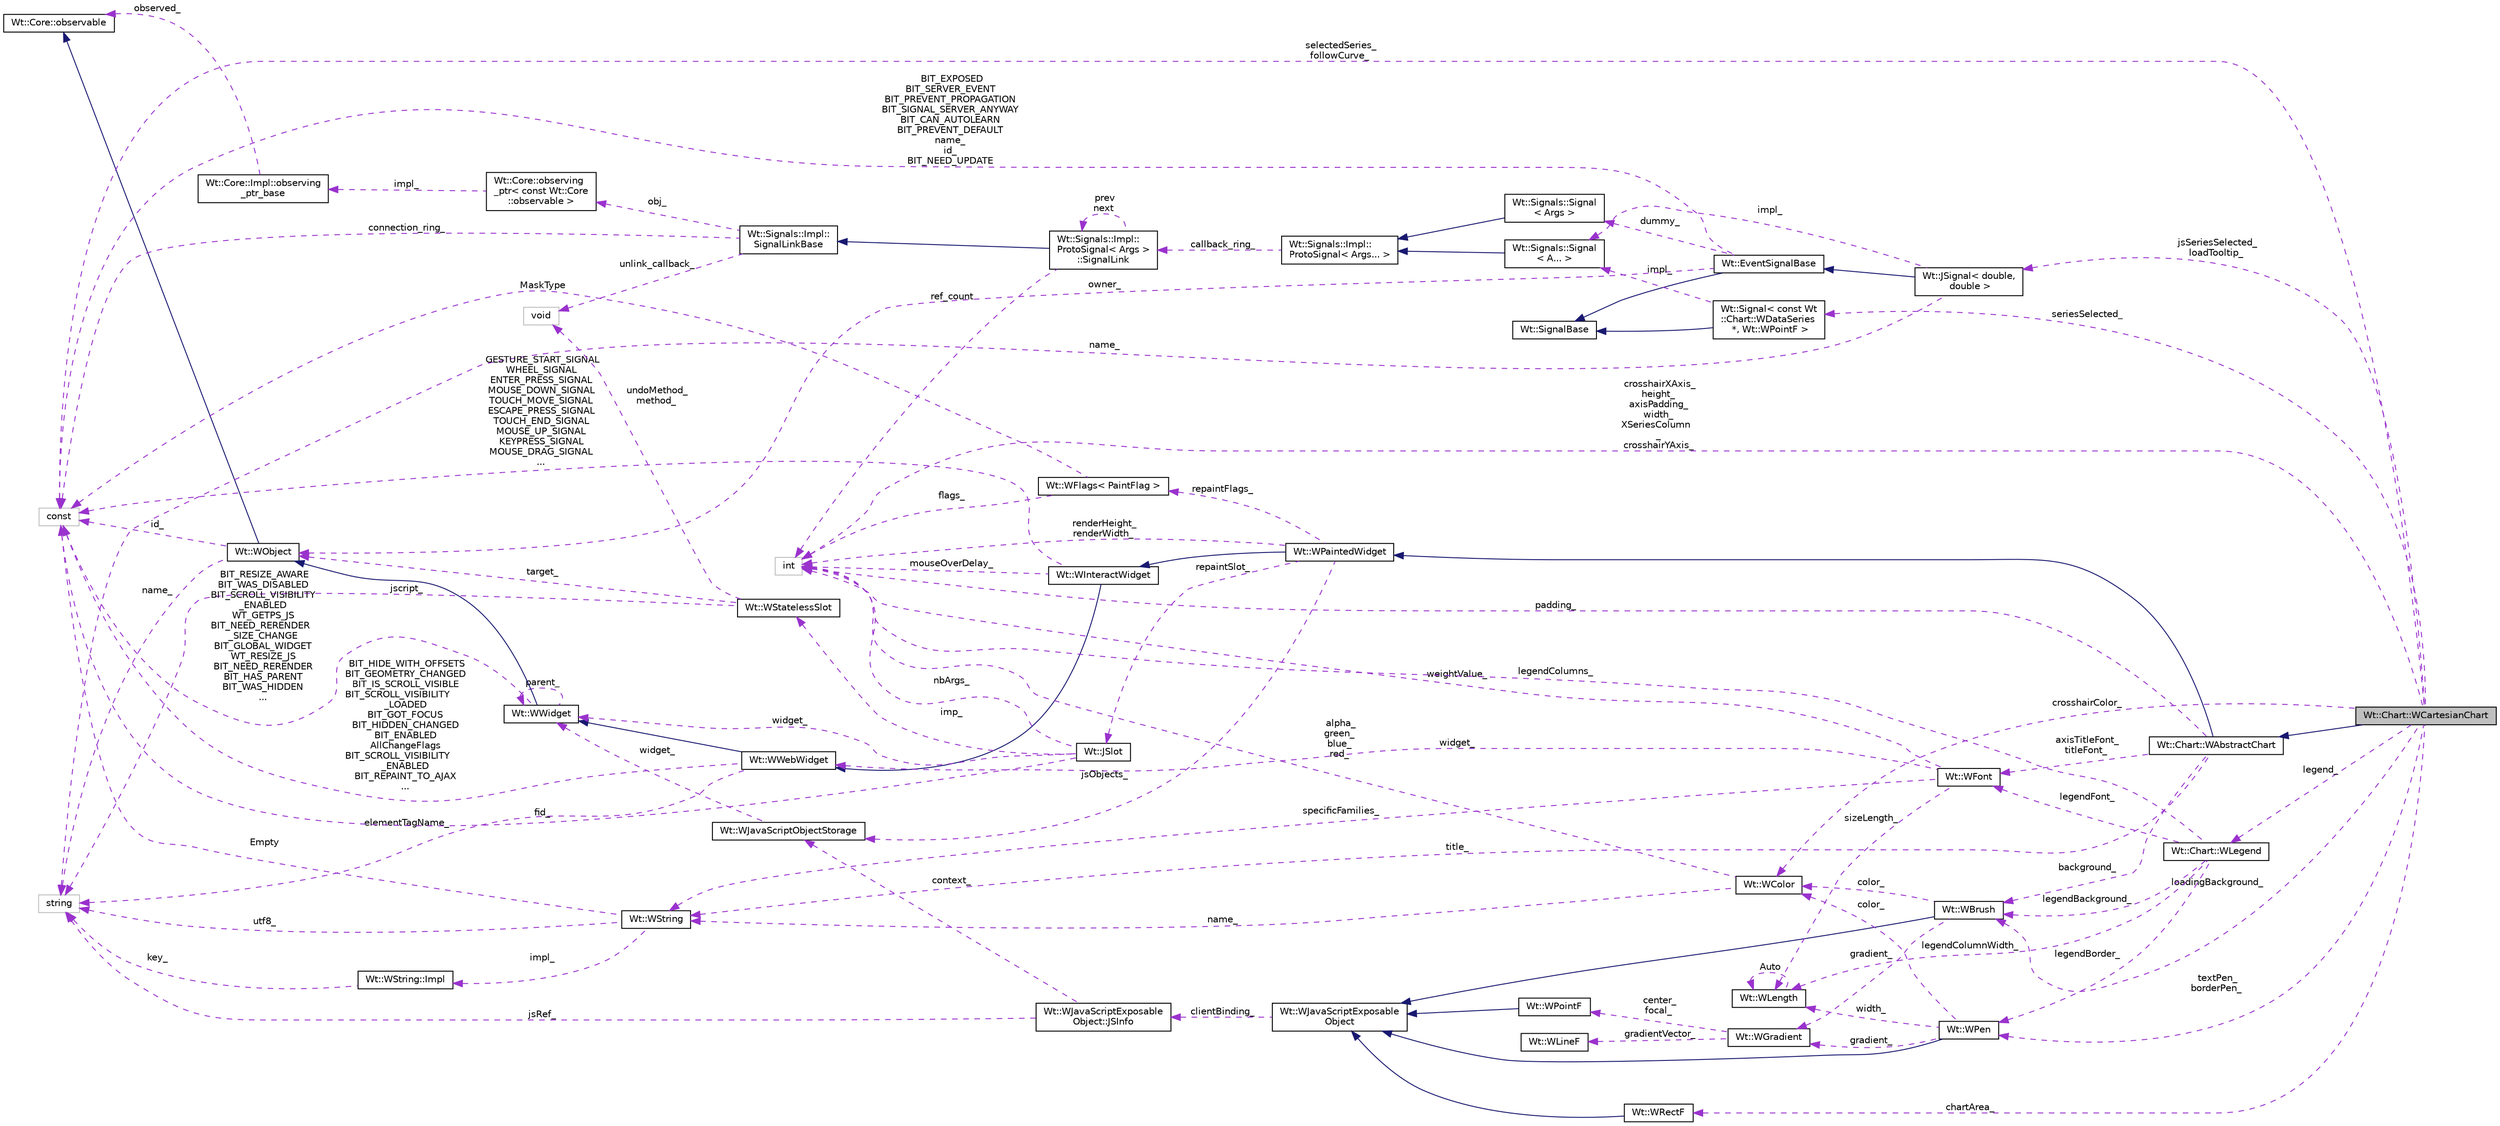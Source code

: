 digraph "Wt::Chart::WCartesianChart"
{
 // LATEX_PDF_SIZE
  edge [fontname="Helvetica",fontsize="10",labelfontname="Helvetica",labelfontsize="10"];
  node [fontname="Helvetica",fontsize="10",shape=record];
  rankdir="LR";
  Node1 [label="Wt::Chart::WCartesianChart",height=0.2,width=0.4,color="black", fillcolor="grey75", style="filled", fontcolor="black",tooltip="A cartesian chart."];
  Node2 -> Node1 [dir="back",color="midnightblue",fontsize="10",style="solid",fontname="Helvetica"];
  Node2 [label="Wt::Chart::WAbstractChart",height=0.2,width=0.4,color="black", fillcolor="white", style="filled",URL="$classWt_1_1Chart_1_1WAbstractChart.html",tooltip="Abstract base class for MVC-based charts."];
  Node3 -> Node2 [dir="back",color="midnightblue",fontsize="10",style="solid",fontname="Helvetica"];
  Node3 [label="Wt::WPaintedWidget",height=0.2,width=0.4,color="black", fillcolor="white", style="filled",URL="$classWt_1_1WPaintedWidget.html",tooltip="A widget that is painted using vector graphics."];
  Node4 -> Node3 [dir="back",color="midnightblue",fontsize="10",style="solid",fontname="Helvetica"];
  Node4 [label="Wt::WInteractWidget",height=0.2,width=0.4,color="black", fillcolor="white", style="filled",URL="$classWt_1_1WInteractWidget.html",tooltip="An abstract widget that can receive user-interface interaction."];
  Node5 -> Node4 [dir="back",color="midnightblue",fontsize="10",style="solid",fontname="Helvetica"];
  Node5 [label="Wt::WWebWidget",height=0.2,width=0.4,color="black", fillcolor="white", style="filled",URL="$classWt_1_1WWebWidget.html",tooltip="A base class for widgets with an HTML counterpart."];
  Node6 -> Node5 [dir="back",color="midnightblue",fontsize="10",style="solid",fontname="Helvetica"];
  Node6 [label="Wt::WWidget",height=0.2,width=0.4,color="black", fillcolor="white", style="filled",URL="$classWt_1_1WWidget.html",tooltip="The abstract base class for a user-interface component."];
  Node7 -> Node6 [dir="back",color="midnightblue",fontsize="10",style="solid",fontname="Helvetica"];
  Node7 [label="Wt::WObject",height=0.2,width=0.4,color="black", fillcolor="white", style="filled",URL="$classWt_1_1WObject.html",tooltip="A base class for objects that participate in the signal/slot system."];
  Node8 -> Node7 [dir="back",color="midnightblue",fontsize="10",style="solid",fontname="Helvetica"];
  Node8 [label="Wt::Core::observable",height=0.2,width=0.4,color="black", fillcolor="white", style="filled",URL="$classWt_1_1Core_1_1observable.html",tooltip="A base class for objects whose life-time can be tracked."];
  Node9 -> Node7 [dir="back",color="darkorchid3",fontsize="10",style="dashed",label=" name_" ,fontname="Helvetica"];
  Node9 [label="string",height=0.2,width=0.4,color="grey75", fillcolor="white", style="filled",tooltip=" "];
  Node10 -> Node7 [dir="back",color="darkorchid3",fontsize="10",style="dashed",label=" id_" ,fontname="Helvetica"];
  Node10 [label="const",height=0.2,width=0.4,color="grey75", fillcolor="white", style="filled",tooltip=" "];
  Node6 -> Node6 [dir="back",color="darkorchid3",fontsize="10",style="dashed",label=" parent_" ,fontname="Helvetica"];
  Node10 -> Node6 [dir="back",color="darkorchid3",fontsize="10",style="dashed",label=" BIT_RESIZE_AWARE\nBIT_WAS_DISABLED\nBIT_SCROLL_VISIBILITY\l_ENABLED\nWT_GETPS_JS\nBIT_NEED_RERENDER\l_SIZE_CHANGE\nBIT_GLOBAL_WIDGET\nWT_RESIZE_JS\nBIT_NEED_RERENDER\nBIT_HAS_PARENT\nBIT_WAS_HIDDEN\n..." ,fontname="Helvetica"];
  Node9 -> Node5 [dir="back",color="darkorchid3",fontsize="10",style="dashed",label=" elementTagName_" ,fontname="Helvetica"];
  Node10 -> Node5 [dir="back",color="darkorchid3",fontsize="10",style="dashed",label=" BIT_HIDE_WITH_OFFSETS\nBIT_GEOMETRY_CHANGED\nBIT_IS_SCROLL_VISIBLE\nBIT_SCROLL_VISIBILITY\l_LOADED\nBIT_GOT_FOCUS\nBIT_HIDDEN_CHANGED\nBIT_ENABLED\nAllChangeFlags\nBIT_SCROLL_VISIBILITY\l_ENABLED\nBIT_REPAINT_TO_AJAX\n..." ,fontname="Helvetica"];
  Node11 -> Node4 [dir="back",color="darkorchid3",fontsize="10",style="dashed",label=" mouseOverDelay_" ,fontname="Helvetica"];
  Node11 [label="int",height=0.2,width=0.4,color="grey75", fillcolor="white", style="filled",tooltip=" "];
  Node10 -> Node4 [dir="back",color="darkorchid3",fontsize="10",style="dashed",label=" GESTURE_START_SIGNAL\nWHEEL_SIGNAL\nENTER_PRESS_SIGNAL\nMOUSE_DOWN_SIGNAL\nTOUCH_MOVE_SIGNAL\nESCAPE_PRESS_SIGNAL\nTOUCH_END_SIGNAL\nMOUSE_UP_SIGNAL\nKEYPRESS_SIGNAL\nMOUSE_DRAG_SIGNAL\n..." ,fontname="Helvetica"];
  Node12 -> Node3 [dir="back",color="darkorchid3",fontsize="10",style="dashed",label=" repaintSlot_" ,fontname="Helvetica"];
  Node12 [label="Wt::JSlot",height=0.2,width=0.4,color="black", fillcolor="white", style="filled",URL="$classWt_1_1JSlot.html",tooltip="A slot that is only implemented in client side JavaScript code."];
  Node13 -> Node12 [dir="back",color="darkorchid3",fontsize="10",style="dashed",label=" imp_" ,fontname="Helvetica"];
  Node13 [label="Wt::WStatelessSlot",height=0.2,width=0.4,color="black", fillcolor="white", style="filled",URL="$classWt_1_1WStatelessSlot.html",tooltip=" "];
  Node7 -> Node13 [dir="back",color="darkorchid3",fontsize="10",style="dashed",label=" target_" ,fontname="Helvetica"];
  Node14 -> Node13 [dir="back",color="darkorchid3",fontsize="10",style="dashed",label=" undoMethod_\nmethod_" ,fontname="Helvetica"];
  Node14 [label="void",height=0.2,width=0.4,color="grey75", fillcolor="white", style="filled",tooltip=" "];
  Node9 -> Node13 [dir="back",color="darkorchid3",fontsize="10",style="dashed",label=" jscript_" ,fontname="Helvetica"];
  Node11 -> Node12 [dir="back",color="darkorchid3",fontsize="10",style="dashed",label=" nbArgs_" ,fontname="Helvetica"];
  Node6 -> Node12 [dir="back",color="darkorchid3",fontsize="10",style="dashed",label=" widget_" ,fontname="Helvetica"];
  Node10 -> Node12 [dir="back",color="darkorchid3",fontsize="10",style="dashed",label=" fid_" ,fontname="Helvetica"];
  Node11 -> Node3 [dir="back",color="darkorchid3",fontsize="10",style="dashed",label=" renderHeight_\nrenderWidth_" ,fontname="Helvetica"];
  Node15 -> Node3 [dir="back",color="darkorchid3",fontsize="10",style="dashed",label=" repaintFlags_" ,fontname="Helvetica"];
  Node15 [label="Wt::WFlags\< PaintFlag \>",height=0.2,width=0.4,color="black", fillcolor="white", style="filled",URL="$classWt_1_1WFlags.html",tooltip=" "];
  Node11 -> Node15 [dir="back",color="darkorchid3",fontsize="10",style="dashed",label=" flags_" ,fontname="Helvetica"];
  Node10 -> Node15 [dir="back",color="darkorchid3",fontsize="10",style="dashed",label=" MaskType" ,fontname="Helvetica"];
  Node16 -> Node3 [dir="back",color="darkorchid3",fontsize="10",style="dashed",label=" jsObjects_" ,fontname="Helvetica"];
  Node16 [label="Wt::WJavaScriptObjectStorage",height=0.2,width=0.4,color="black", fillcolor="white", style="filled",URL="$classWt_1_1WJavaScriptObjectStorage.html",tooltip=" "];
  Node6 -> Node16 [dir="back",color="darkorchid3",fontsize="10",style="dashed",label=" widget_" ,fontname="Helvetica"];
  Node17 -> Node2 [dir="back",color="darkorchid3",fontsize="10",style="dashed",label=" title_" ,fontname="Helvetica"];
  Node17 [label="Wt::WString",height=0.2,width=0.4,color="black", fillcolor="white", style="filled",URL="$classWt_1_1WString.html",tooltip="A value class which describes a locale-aware unicode string."];
  Node18 -> Node17 [dir="back",color="darkorchid3",fontsize="10",style="dashed",label=" impl_" ,fontname="Helvetica"];
  Node18 [label="Wt::WString::Impl",height=0.2,width=0.4,color="black", fillcolor="white", style="filled",URL="$structWt_1_1WString_1_1Impl.html",tooltip=" "];
  Node9 -> Node18 [dir="back",color="darkorchid3",fontsize="10",style="dashed",label=" key_" ,fontname="Helvetica"];
  Node9 -> Node17 [dir="back",color="darkorchid3",fontsize="10",style="dashed",label=" utf8_" ,fontname="Helvetica"];
  Node10 -> Node17 [dir="back",color="darkorchid3",fontsize="10",style="dashed",label=" Empty" ,fontname="Helvetica"];
  Node19 -> Node2 [dir="back",color="darkorchid3",fontsize="10",style="dashed",label=" background_" ,fontname="Helvetica"];
  Node19 [label="Wt::WBrush",height=0.2,width=0.4,color="black", fillcolor="white", style="filled",URL="$classWt_1_1WBrush.html",tooltip="A value class that defines the style for filling a path."];
  Node20 -> Node19 [dir="back",color="midnightblue",fontsize="10",style="solid",fontname="Helvetica"];
  Node20 [label="Wt::WJavaScriptExposable\lObject",height=0.2,width=0.4,color="black", fillcolor="white", style="filled",URL="$classWt_1_1WJavaScriptExposableObject.html",tooltip="A JavaScript exposable object."];
  Node21 -> Node20 [dir="back",color="darkorchid3",fontsize="10",style="dashed",label=" clientBinding_" ,fontname="Helvetica"];
  Node21 [label="Wt::WJavaScriptExposable\lObject::JSInfo",height=0.2,width=0.4,color="black", fillcolor="white", style="filled",URL="$structWt_1_1WJavaScriptExposableObject_1_1JSInfo.html",tooltip=" "];
  Node9 -> Node21 [dir="back",color="darkorchid3",fontsize="10",style="dashed",label=" jsRef_" ,fontname="Helvetica"];
  Node16 -> Node21 [dir="back",color="darkorchid3",fontsize="10",style="dashed",label=" context_" ,fontname="Helvetica"];
  Node22 -> Node19 [dir="back",color="darkorchid3",fontsize="10",style="dashed",label=" color_" ,fontname="Helvetica"];
  Node22 [label="Wt::WColor",height=0.2,width=0.4,color="black", fillcolor="white", style="filled",URL="$classWt_1_1WColor.html",tooltip="A value class that defines a color."];
  Node17 -> Node22 [dir="back",color="darkorchid3",fontsize="10",style="dashed",label=" name_" ,fontname="Helvetica"];
  Node11 -> Node22 [dir="back",color="darkorchid3",fontsize="10",style="dashed",label=" alpha_\ngreen_\nblue_\nred_" ,fontname="Helvetica"];
  Node23 -> Node19 [dir="back",color="darkorchid3",fontsize="10",style="dashed",label=" gradient_" ,fontname="Helvetica"];
  Node23 [label="Wt::WGradient",height=0.2,width=0.4,color="black", fillcolor="white", style="filled",URL="$classWt_1_1WGradient.html",tooltip="A linear or radial gradient."];
  Node24 -> Node23 [dir="back",color="darkorchid3",fontsize="10",style="dashed",label=" center_\nfocal_" ,fontname="Helvetica"];
  Node24 [label="Wt::WPointF",height=0.2,width=0.4,color="black", fillcolor="white", style="filled",URL="$classWt_1_1WPointF.html",tooltip="A value class that defines a 2D point."];
  Node20 -> Node24 [dir="back",color="midnightblue",fontsize="10",style="solid",fontname="Helvetica"];
  Node25 -> Node23 [dir="back",color="darkorchid3",fontsize="10",style="dashed",label=" gradientVector_" ,fontname="Helvetica"];
  Node25 [label="Wt::WLineF",height=0.2,width=0.4,color="black", fillcolor="white", style="filled",URL="$classWt_1_1WLineF.html",tooltip="Utility class that defines a single line."];
  Node11 -> Node2 [dir="back",color="darkorchid3",fontsize="10",style="dashed",label=" padding_" ,fontname="Helvetica"];
  Node26 -> Node2 [dir="back",color="darkorchid3",fontsize="10",style="dashed",label=" axisTitleFont_\ntitleFont_" ,fontname="Helvetica"];
  Node26 [label="Wt::WFont",height=0.2,width=0.4,color="black", fillcolor="white", style="filled",URL="$classWt_1_1WFont.html",tooltip="A value class that describes a font."];
  Node17 -> Node26 [dir="back",color="darkorchid3",fontsize="10",style="dashed",label=" specificFamilies_" ,fontname="Helvetica"];
  Node11 -> Node26 [dir="back",color="darkorchid3",fontsize="10",style="dashed",label=" weightValue_" ,fontname="Helvetica"];
  Node5 -> Node26 [dir="back",color="darkorchid3",fontsize="10",style="dashed",label=" widget_" ,fontname="Helvetica"];
  Node27 -> Node26 [dir="back",color="darkorchid3",fontsize="10",style="dashed",label=" sizeLength_" ,fontname="Helvetica"];
  Node27 [label="Wt::WLength",height=0.2,width=0.4,color="black", fillcolor="white", style="filled",URL="$classWt_1_1WLength.html",tooltip="A value class that describes a CSS length."];
  Node27 -> Node27 [dir="back",color="darkorchid3",fontsize="10",style="dashed",label=" Auto" ,fontname="Helvetica"];
  Node22 -> Node1 [dir="back",color="darkorchid3",fontsize="10",style="dashed",label=" crosshairColor_" ,fontname="Helvetica"];
  Node28 -> Node1 [dir="back",color="darkorchid3",fontsize="10",style="dashed",label=" legend_" ,fontname="Helvetica"];
  Node28 [label="Wt::Chart::WLegend",height=0.2,width=0.4,color="black", fillcolor="white", style="filled",URL="$classWt_1_1Chart_1_1WLegend.html",tooltip=" "];
  Node19 -> Node28 [dir="back",color="darkorchid3",fontsize="10",style="dashed",label=" legendBackground_" ,fontname="Helvetica"];
  Node29 -> Node28 [dir="back",color="darkorchid3",fontsize="10",style="dashed",label=" legendBorder_" ,fontname="Helvetica"];
  Node29 [label="Wt::WPen",height=0.2,width=0.4,color="black", fillcolor="white", style="filled",URL="$classWt_1_1WPen.html",tooltip="A value class that defines the style for pen strokes."];
  Node20 -> Node29 [dir="back",color="midnightblue",fontsize="10",style="solid",fontname="Helvetica"];
  Node22 -> Node29 [dir="back",color="darkorchid3",fontsize="10",style="dashed",label=" color_" ,fontname="Helvetica"];
  Node23 -> Node29 [dir="back",color="darkorchid3",fontsize="10",style="dashed",label=" gradient_" ,fontname="Helvetica"];
  Node27 -> Node29 [dir="back",color="darkorchid3",fontsize="10",style="dashed",label=" width_" ,fontname="Helvetica"];
  Node11 -> Node28 [dir="back",color="darkorchid3",fontsize="10",style="dashed",label=" legendColumns_" ,fontname="Helvetica"];
  Node26 -> Node28 [dir="back",color="darkorchid3",fontsize="10",style="dashed",label=" legendFont_" ,fontname="Helvetica"];
  Node27 -> Node28 [dir="back",color="darkorchid3",fontsize="10",style="dashed",label=" legendColumnWidth_" ,fontname="Helvetica"];
  Node19 -> Node1 [dir="back",color="darkorchid3",fontsize="10",style="dashed",label=" loadingBackground_" ,fontname="Helvetica"];
  Node30 -> Node1 [dir="back",color="darkorchid3",fontsize="10",style="dashed",label=" chartArea_" ,fontname="Helvetica"];
  Node30 [label="Wt::WRectF",height=0.2,width=0.4,color="black", fillcolor="white", style="filled",URL="$classWt_1_1WRectF.html",tooltip="A value class that defines a rectangle."];
  Node20 -> Node30 [dir="back",color="midnightblue",fontsize="10",style="solid",fontname="Helvetica"];
  Node29 -> Node1 [dir="back",color="darkorchid3",fontsize="10",style="dashed",label=" textPen_\nborderPen_" ,fontname="Helvetica"];
  Node11 -> Node1 [dir="back",color="darkorchid3",fontsize="10",style="dashed",label=" crosshairXAxis_\nheight_\naxisPadding_\nwidth_\nXSeriesColumn\l_\ncrosshairYAxis_" ,fontname="Helvetica"];
  Node31 -> Node1 [dir="back",color="darkorchid3",fontsize="10",style="dashed",label=" seriesSelected_" ,fontname="Helvetica"];
  Node31 [label="Wt::Signal\< const Wt\l::Chart::WDataSeries\l *, Wt::WPointF \>",height=0.2,width=0.4,color="black", fillcolor="white", style="filled",URL="$classWt_1_1Signal.html",tooltip=" "];
  Node32 -> Node31 [dir="back",color="midnightblue",fontsize="10",style="solid",fontname="Helvetica"];
  Node32 [label="Wt::SignalBase",height=0.2,width=0.4,color="black", fillcolor="white", style="filled",URL="$classWt_1_1SignalBase.html",tooltip="Abstract base class of a signal."];
  Node33 -> Node31 [dir="back",color="darkorchid3",fontsize="10",style="dashed",label=" impl_" ,fontname="Helvetica"];
  Node33 [label="Wt::Signals::Signal\l\< A... \>",height=0.2,width=0.4,color="black", fillcolor="white", style="filled",URL="$structWt_1_1Signals_1_1Signal.html",tooltip=" "];
  Node34 -> Node33 [dir="back",color="midnightblue",fontsize="10",style="solid",fontname="Helvetica"];
  Node34 [label="Wt::Signals::Impl::\lProtoSignal\< Args... \>",height=0.2,width=0.4,color="black", fillcolor="white", style="filled",URL="$classWt_1_1Signals_1_1Impl_1_1ProtoSignal.html",tooltip=" "];
  Node35 -> Node34 [dir="back",color="darkorchid3",fontsize="10",style="dashed",label=" callback_ring_" ,fontname="Helvetica"];
  Node35 [label="Wt::Signals::Impl::\lProtoSignal\< Args \>\l::SignalLink",height=0.2,width=0.4,color="black", fillcolor="white", style="filled",URL="$structWt_1_1Signals_1_1Impl_1_1ProtoSignal_1_1SignalLink.html",tooltip=" "];
  Node36 -> Node35 [dir="back",color="midnightblue",fontsize="10",style="solid",fontname="Helvetica"];
  Node36 [label="Wt::Signals::Impl::\lSignalLinkBase",height=0.2,width=0.4,color="black", fillcolor="white", style="filled",URL="$classWt_1_1Signals_1_1Impl_1_1SignalLinkBase.html",tooltip=" "];
  Node14 -> Node36 [dir="back",color="darkorchid3",fontsize="10",style="dashed",label=" unlink_callback_" ,fontname="Helvetica"];
  Node37 -> Node36 [dir="back",color="darkorchid3",fontsize="10",style="dashed",label=" obj_" ,fontname="Helvetica"];
  Node37 [label="Wt::Core::observing\l_ptr\< const Wt::Core\l::observable \>",height=0.2,width=0.4,color="black", fillcolor="white", style="filled",URL="$classWt_1_1Core_1_1observing__ptr.html",tooltip=" "];
  Node38 -> Node37 [dir="back",color="darkorchid3",fontsize="10",style="dashed",label=" impl_" ,fontname="Helvetica"];
  Node38 [label="Wt::Core::Impl::observing\l_ptr_base",height=0.2,width=0.4,color="black", fillcolor="white", style="filled",URL="$structWt_1_1Core_1_1Impl_1_1observing__ptr__base.html",tooltip=" "];
  Node8 -> Node38 [dir="back",color="darkorchid3",fontsize="10",style="dashed",label=" observed_" ,fontname="Helvetica"];
  Node10 -> Node36 [dir="back",color="darkorchid3",fontsize="10",style="dashed",label=" connection_ring_" ,fontname="Helvetica"];
  Node11 -> Node35 [dir="back",color="darkorchid3",fontsize="10",style="dashed",label=" ref_count" ,fontname="Helvetica"];
  Node35 -> Node35 [dir="back",color="darkorchid3",fontsize="10",style="dashed",label=" prev\nnext" ,fontname="Helvetica"];
  Node10 -> Node1 [dir="back",color="darkorchid3",fontsize="10",style="dashed",label=" selectedSeries_\nfollowCurve_" ,fontname="Helvetica"];
  Node39 -> Node1 [dir="back",color="darkorchid3",fontsize="10",style="dashed",label=" jsSeriesSelected_\nloadTooltip_" ,fontname="Helvetica"];
  Node39 [label="Wt::JSignal\< double,\l double \>",height=0.2,width=0.4,color="black", fillcolor="white", style="filled",URL="$classWt_1_1JSignal.html",tooltip=" "];
  Node40 -> Node39 [dir="back",color="midnightblue",fontsize="10",style="solid",fontname="Helvetica"];
  Node40 [label="Wt::EventSignalBase",height=0.2,width=0.4,color="black", fillcolor="white", style="filled",URL="$classWt_1_1EventSignalBase.html",tooltip="Abstract base class of an event signal."];
  Node32 -> Node40 [dir="back",color="midnightblue",fontsize="10",style="solid",fontname="Helvetica"];
  Node7 -> Node40 [dir="back",color="darkorchid3",fontsize="10",style="dashed",label=" owner_" ,fontname="Helvetica"];
  Node41 -> Node40 [dir="back",color="darkorchid3",fontsize="10",style="dashed",label=" dummy_" ,fontname="Helvetica"];
  Node41 [label="Wt::Signals::Signal\l\< Args \>",height=0.2,width=0.4,color="black", fillcolor="white", style="filled",URL="$structWt_1_1Signals_1_1Signal.html",tooltip=" "];
  Node34 -> Node41 [dir="back",color="midnightblue",fontsize="10",style="solid",fontname="Helvetica"];
  Node10 -> Node40 [dir="back",color="darkorchid3",fontsize="10",style="dashed",label=" BIT_EXPOSED\nBIT_SERVER_EVENT\nBIT_PREVENT_PROPAGATION\nBIT_SIGNAL_SERVER_ANYWAY\nBIT_CAN_AUTOLEARN\nBIT_PREVENT_DEFAULT\nname_\nid_\nBIT_NEED_UPDATE" ,fontname="Helvetica"];
  Node9 -> Node39 [dir="back",color="darkorchid3",fontsize="10",style="dashed",label=" name_" ,fontname="Helvetica"];
  Node33 -> Node39 [dir="back",color="darkorchid3",fontsize="10",style="dashed",label=" impl_" ,fontname="Helvetica"];
}
